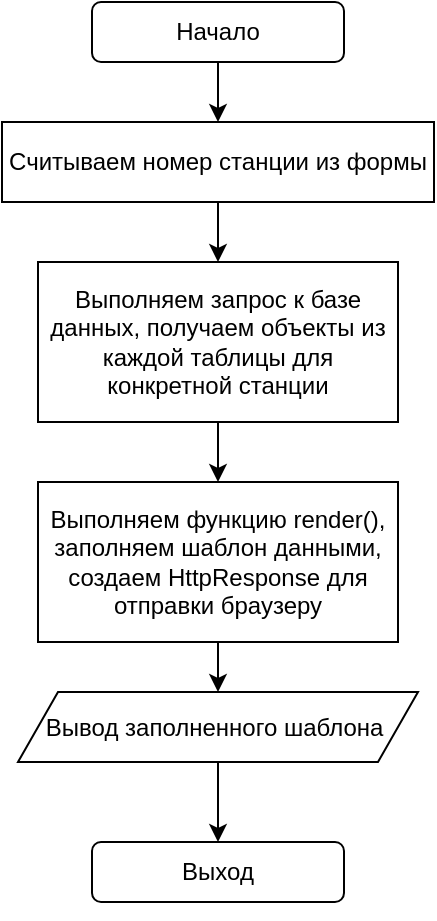 <mxfile version="14.7.2" type="github">
  <diagram id="iU60VW-oTd55jks2_w3f" name="Page-1">
    <mxGraphModel dx="1038" dy="548" grid="1" gridSize="10" guides="1" tooltips="1" connect="1" arrows="1" fold="1" page="1" pageScale="1" pageWidth="827" pageHeight="1169" math="0" shadow="0">
      <root>
        <mxCell id="0" />
        <mxCell id="1" parent="0" />
        <mxCell id="MRWx4F5newQ2WnfSYMpT-1" value="Начало" style="rounded=1;whiteSpace=wrap;html=1;" vertex="1" parent="1">
          <mxGeometry x="354" y="20" width="126" height="30" as="geometry" />
        </mxCell>
        <mxCell id="MRWx4F5newQ2WnfSYMpT-2" value="Считываем номер станции из формы" style="rounded=0;whiteSpace=wrap;html=1;" vertex="1" parent="1">
          <mxGeometry x="309" y="80" width="216" height="40" as="geometry" />
        </mxCell>
        <mxCell id="MRWx4F5newQ2WnfSYMpT-4" value="Выход" style="rounded=1;whiteSpace=wrap;html=1;" vertex="1" parent="1">
          <mxGeometry x="354" y="440" width="126" height="30" as="geometry" />
        </mxCell>
        <mxCell id="MRWx4F5newQ2WnfSYMpT-8" value="" style="endArrow=classic;html=1;exitX=0.5;exitY=1;exitDx=0;exitDy=0;" edge="1" parent="1" source="MRWx4F5newQ2WnfSYMpT-1">
          <mxGeometry width="50" height="50" relative="1" as="geometry">
            <mxPoint x="390" y="300" as="sourcePoint" />
            <mxPoint x="417.0" y="80.0" as="targetPoint" />
          </mxGeometry>
        </mxCell>
        <mxCell id="MRWx4F5newQ2WnfSYMpT-14" style="edgeStyle=orthogonalEdgeStyle;rounded=0;orthogonalLoop=1;jettySize=auto;html=1;exitX=0.5;exitY=1;exitDx=0;exitDy=0;entryX=0.5;entryY=0;entryDx=0;entryDy=0;" edge="1" parent="1" source="MRWx4F5newQ2WnfSYMpT-15" target="MRWx4F5newQ2WnfSYMpT-20">
          <mxGeometry relative="1" as="geometry" />
        </mxCell>
        <mxCell id="MRWx4F5newQ2WnfSYMpT-15" value="Выполняем запрос к базе данных, получаем объекты из каждой таблицы для конкретной станции" style="rounded=0;whiteSpace=wrap;html=1;" vertex="1" parent="1">
          <mxGeometry x="327" y="150" width="180" height="80" as="geometry" />
        </mxCell>
        <mxCell id="MRWx4F5newQ2WnfSYMpT-18" value="" style="endArrow=classic;html=1;exitX=0.5;exitY=1;exitDx=0;exitDy=0;entryX=0.5;entryY=0;entryDx=0;entryDy=0;" edge="1" parent="1" source="MRWx4F5newQ2WnfSYMpT-2" target="MRWx4F5newQ2WnfSYMpT-15">
          <mxGeometry width="50" height="50" relative="1" as="geometry">
            <mxPoint x="417" y="140" as="sourcePoint" />
            <mxPoint x="257" y="90" as="targetPoint" />
          </mxGeometry>
        </mxCell>
        <mxCell id="MRWx4F5newQ2WnfSYMpT-19" style="edgeStyle=orthogonalEdgeStyle;rounded=0;orthogonalLoop=1;jettySize=auto;html=1;exitX=0.5;exitY=1;exitDx=0;exitDy=0;entryX=0.5;entryY=0;entryDx=0;entryDy=0;" edge="1" parent="1" source="MRWx4F5newQ2WnfSYMpT-20" target="MRWx4F5newQ2WnfSYMpT-21">
          <mxGeometry relative="1" as="geometry" />
        </mxCell>
        <mxCell id="MRWx4F5newQ2WnfSYMpT-20" value="Выполняем функцию render(), заполняем шаблон данными, создаем HttpResponse для отправки браузеру" style="rounded=0;whiteSpace=wrap;html=1;" vertex="1" parent="1">
          <mxGeometry x="327" y="260" width="180" height="80" as="geometry" />
        </mxCell>
        <mxCell id="MRWx4F5newQ2WnfSYMpT-27" style="edgeStyle=orthogonalEdgeStyle;rounded=0;orthogonalLoop=1;jettySize=auto;html=1;exitX=0.5;exitY=1;exitDx=0;exitDy=0;entryX=0.5;entryY=0;entryDx=0;entryDy=0;" edge="1" parent="1" source="MRWx4F5newQ2WnfSYMpT-21" target="MRWx4F5newQ2WnfSYMpT-4">
          <mxGeometry relative="1" as="geometry" />
        </mxCell>
        <mxCell id="MRWx4F5newQ2WnfSYMpT-21" value="Вывод заполненного шаблона&amp;nbsp;" style="shape=parallelogram;perimeter=parallelogramPerimeter;whiteSpace=wrap;html=1;fixedSize=1;" vertex="1" parent="1">
          <mxGeometry x="317" y="365" width="200" height="35" as="geometry" />
        </mxCell>
        <mxCell id="MRWx4F5newQ2WnfSYMpT-23" style="edgeStyle=orthogonalEdgeStyle;rounded=0;orthogonalLoop=1;jettySize=auto;html=1;exitX=0.5;exitY=1;exitDx=0;exitDy=0;" edge="1" parent="1" source="MRWx4F5newQ2WnfSYMpT-4" target="MRWx4F5newQ2WnfSYMpT-4">
          <mxGeometry relative="1" as="geometry" />
        </mxCell>
      </root>
    </mxGraphModel>
  </diagram>
</mxfile>
